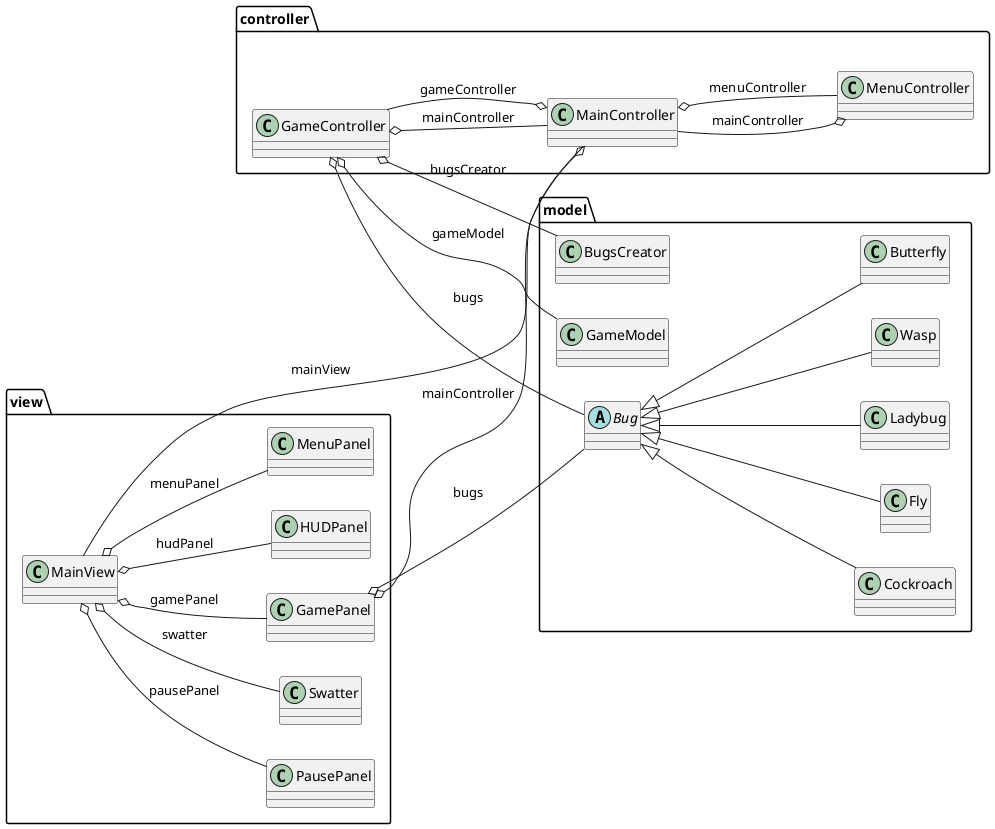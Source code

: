 @startuml
  left to right direction

  namespace controller {
      class controller.GameController {
      }
    }
  

  namespace controller {
      class controller.MainController {
      }
    }
  

  namespace controller {
      class controller.MenuController {
      }
    }
  

  namespace model {
      abstract class model.Bug {
      }
    }
  

  namespace model {
      class model.BugsCreator {
      }
    }
  

  namespace model {
      class model.Butterfly {
      }
    }
  

  namespace model {
      class model.Cockroach {
      }
    }
  

  namespace model {
      class model.Fly {
      }
    }
  

  namespace model {
      class model.GameModel {
      }
    }
  

  namespace model {
      class model.Ladybug {
      }
    }
  

  namespace model {
      class model.Wasp {
      }
    }
  

  namespace view {
      class view.GamePanel {
      }
    }
  

 namespace view {
      class view.HUDPanel {
      }
    }
  

  namespace view {
      class view.MainView {
      }
    }
  

  namespace view {
      class view.MenuPanel {
      }
    }
  

  namespace view {
      class view.PausePanel {
      }
    }
  

  namespace view {
      class view.Swatter {
      }
    }
  

  controller.GameController o-- model.BugsCreator : bugsCreator
  controller.GameController o-- model.Bug : bugs
  controller.GameController o-- model.GameModel : gameModel
  controller.GameController o-- controller.MainController : mainController
  controller.MainController o-- controller.GameController : gameController
  controller.MainController o-- view.MainView : mainView

  controller.MainController o-- controller.MenuController : menuController


  controller.MenuController o-- controller.MainController : mainController
  model.Butterfly -up-|> model.Bug
  model.Cockroach -up-|> model.Bug
  model.Fly -up-|> model.Bug
  model.Ladybug -up-|> model.Bug
  model.Wasp -up-|> model.Bug
  view.GamePanel o-- controller.MainController : mainController
  view.GamePanel o-- model.Bug : bugs
  view.MainView o-- view.Swatter : swatter
  view.MainView o-- view.GamePanel : gamePanel
  view.MainView o-- view.HUDPanel : hudPanel
  view.MainView o-- view.MenuPanel : menuPanel
  view.MainView o-- view.PausePanel : pausePanel


@enduml

